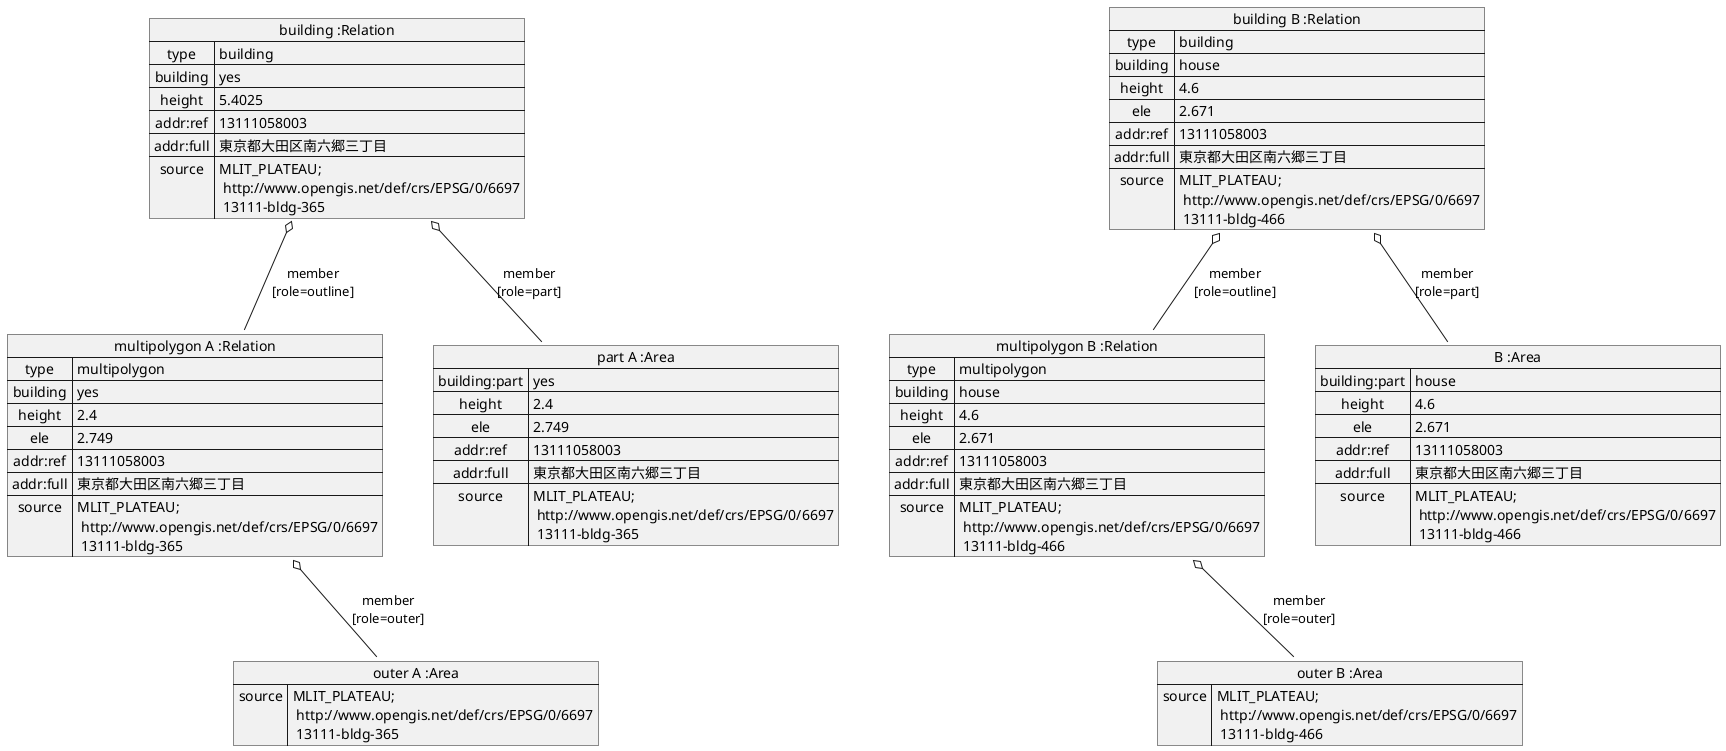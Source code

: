 @startuml
map "building :Relation" as buildingA {
 type => building
 building => yes
 height => 5.4025
 addr:ref => 13111058003
 addr:full => 東京都大田区南六郷三丁目
 source => MLIT_PLATEAU;\n http://www.opengis.net/def/crs/EPSG/0/6697\n 13111-bldg-365
}

map "multipolygon A :Relation" as polygonA {
 type => multipolygon
 building => yes
 height => 2.4
 ele => 2.749
 addr:ref => 13111058003
 addr:full => 東京都大田区南六郷三丁目
 source => MLIT_PLATEAU;\n http://www.opengis.net/def/crs/EPSG/0/6697\n 13111-bldg-365
}

map "part A :Area" as partA {
 building:part => yes
 height => 2.4
 ele => 2.749
 addr:ref => 13111058003
 addr:full => 東京都大田区南六郷三丁目
 source => MLIT_PLATEAU;\n http://www.opengis.net/def/crs/EPSG/0/6697\n 13111-bldg-365
}

map "outer A :Area" as outerA {
 source => MLIT_PLATEAU;\n http://www.opengis.net/def/crs/EPSG/0/6697\n 13111-bldg-365
}

buildingA o-- partA : member\n[role=part]
buildingA o-- polygonA : member\n[role=outline]
polygonA o-- outerA : member\n[role=outer]
partA -[hidden]- outerA


map "building B :Relation" as buildingB {
 type => building
 building => house
 height => 4.6
 ele => 2.671
 addr:ref => 13111058003
 addr:full => 東京都大田区南六郷三丁目
 source => MLIT_PLATEAU;\n http://www.opengis.net/def/crs/EPSG/0/6697\n 13111-bldg-466
}

map "multipolygon B :Relation" as polygonB {
 type => multipolygon
 building => house
 height => 4.6
 ele => 2.671
 addr:ref => 13111058003
 addr:full => 東京都大田区南六郷三丁目
 source => MLIT_PLATEAU;\n http://www.opengis.net/def/crs/EPSG/0/6697\n 13111-bldg-466
}

map "B :Area" as partB {
 building:part => house
 height => 4.6
 ele => 2.671
 addr:ref => 13111058003
 addr:full => 東京都大田区南六郷三丁目
 source => MLIT_PLATEAU;\n http://www.opengis.net/def/crs/EPSG/0/6697\n 13111-bldg-466
}

map "outer B :Area" as outerB {
 source => MLIT_PLATEAU;\n http://www.opengis.net/def/crs/EPSG/0/6697\n 13111-bldg-466
}

buildingB o-- partB : member\n[role=part]
buildingB o-- polygonB : member\n[role=outline]
polygonB o-- outerB : member\n[role=outer]
partB -[hidden]- outerB
@enduml
